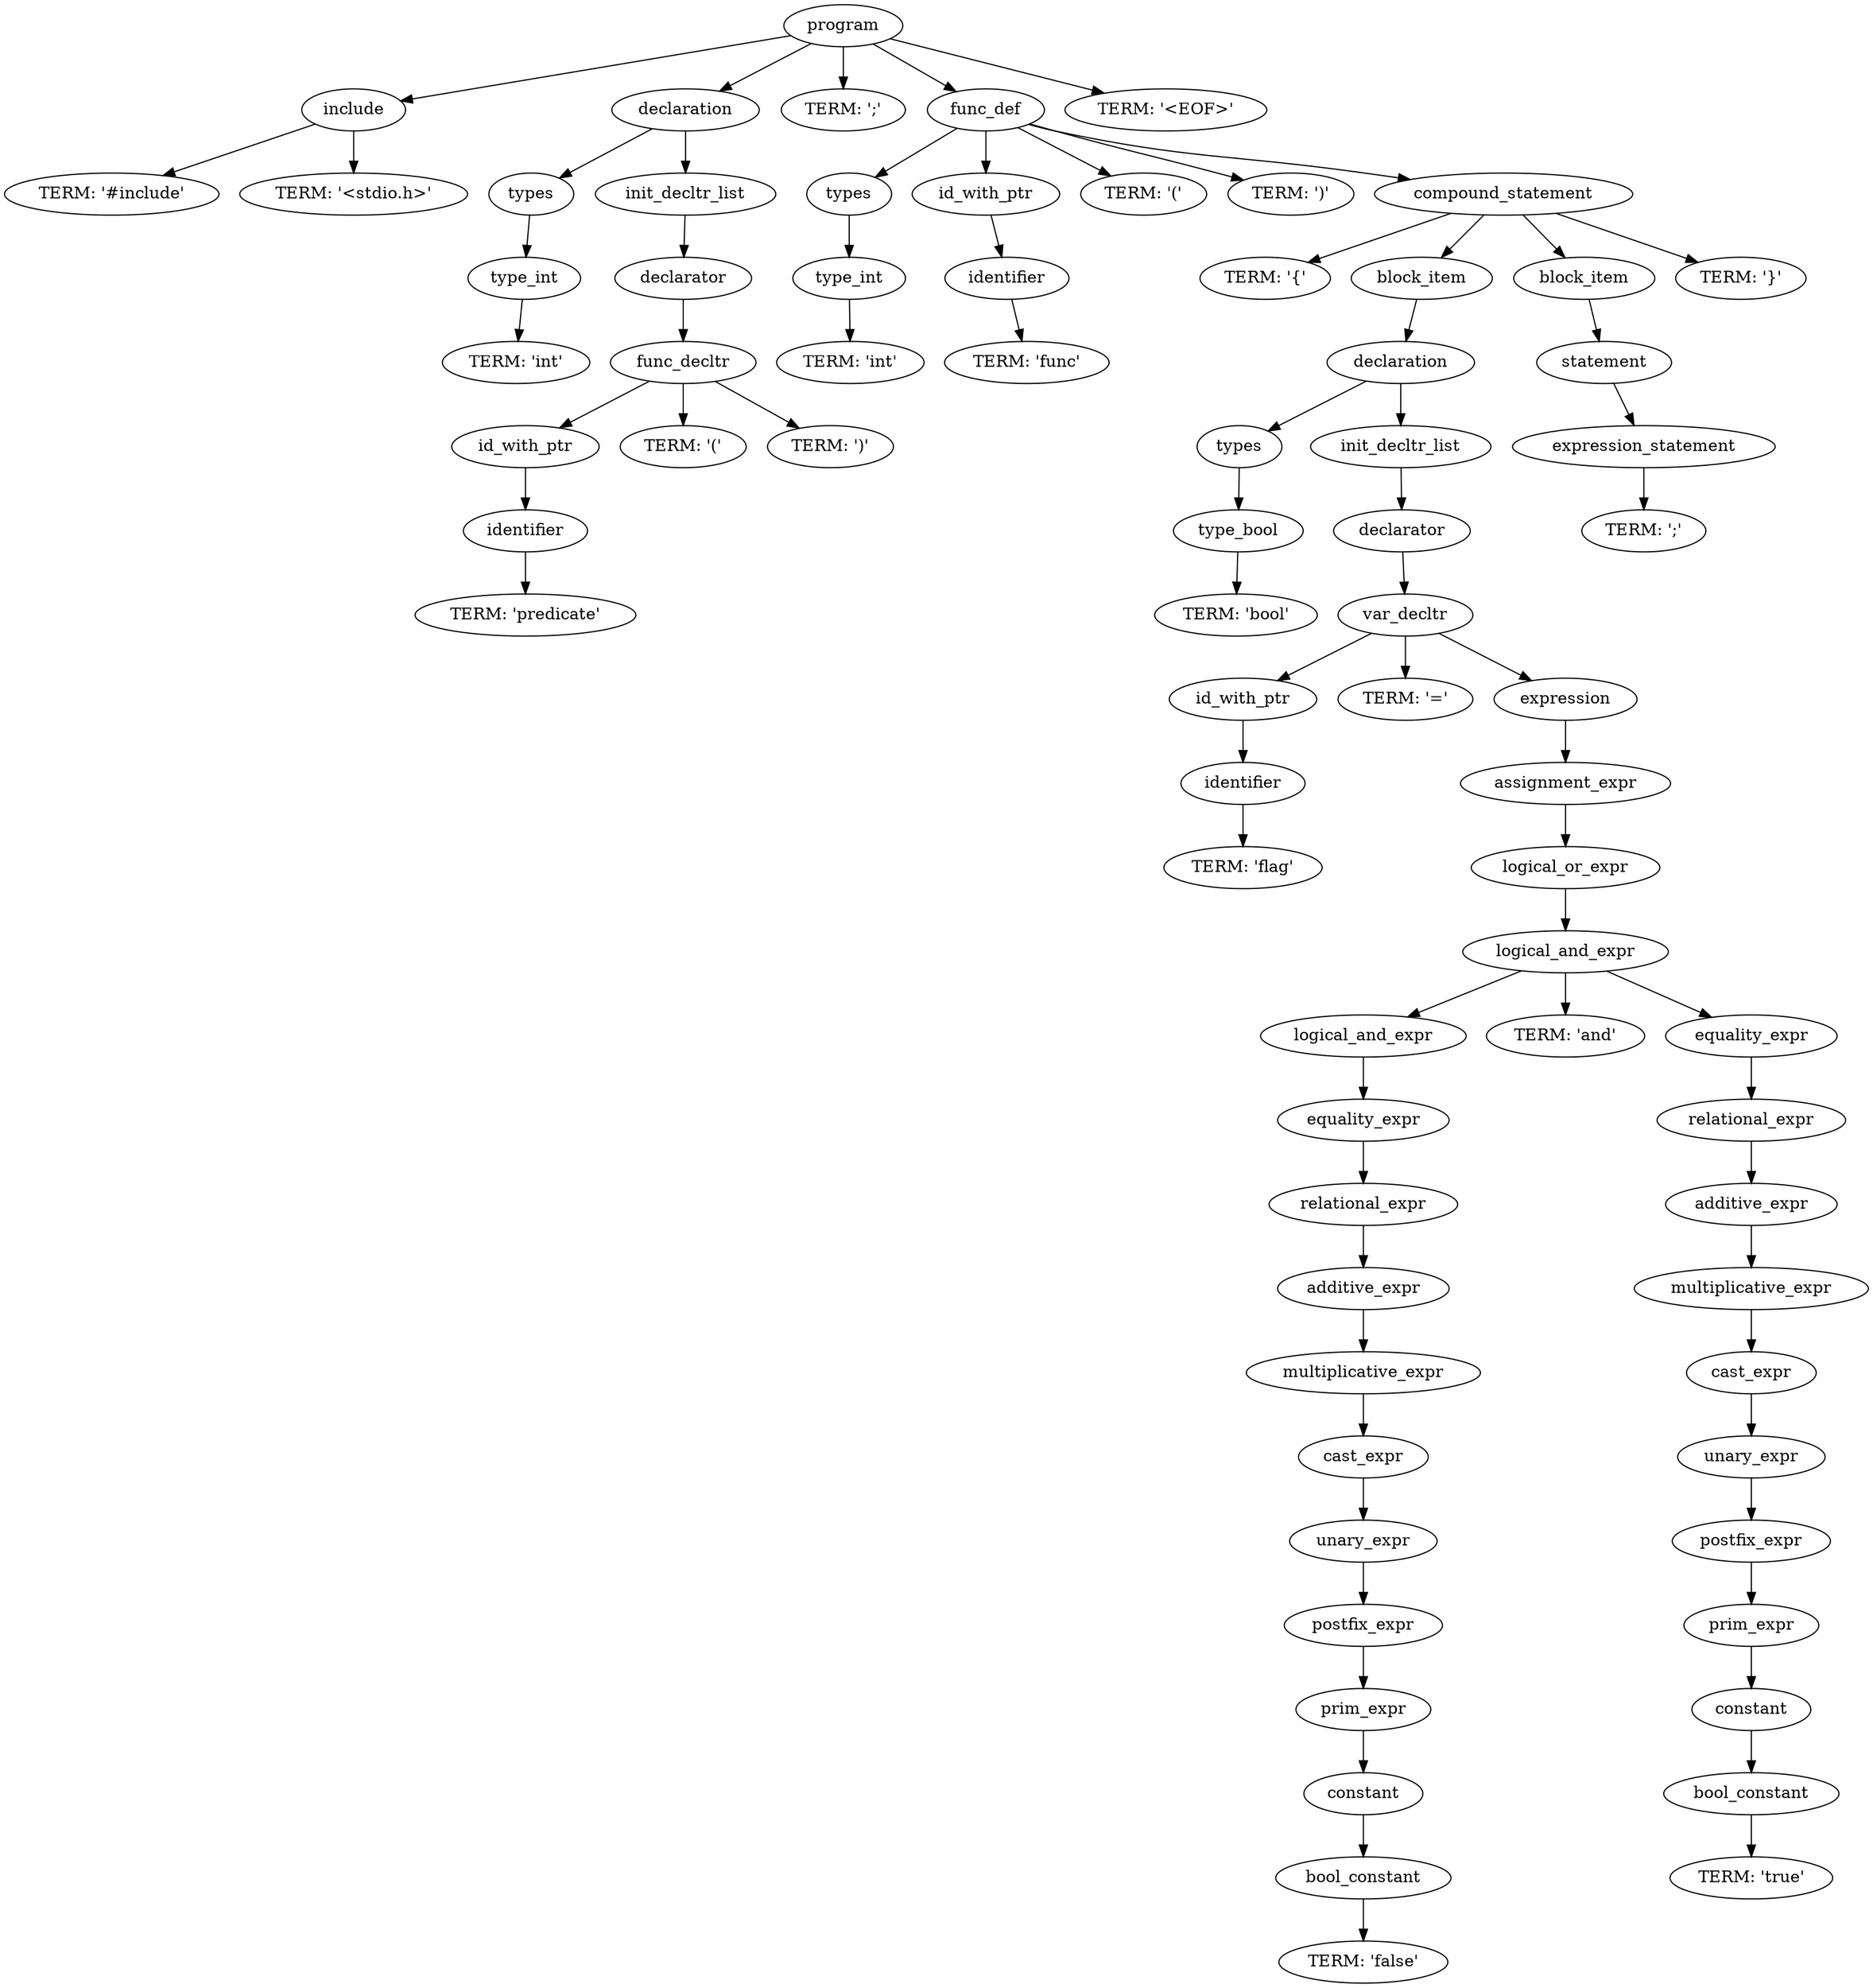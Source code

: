 digraph G {
	0 [label="program"];
	0 -> 1;
	1 [label="include"];
	1 -> 2;
	2 [label="TERM: '#include'"];
	1 -> 3;
	3 [label="TERM: '<stdio.h>'"];
	0 -> 4;
	4 [label="declaration"];
	4 -> 5;
	5 [label="types"];
	5 -> 6;
	6 [label="type_int"];
	6 -> 7;
	7 [label="TERM: 'int'"];
	4 -> 8;
	8 [label="init_decltr_list"];
	8 -> 9;
	9 [label="declarator"];
	9 -> 10;
	10 [label="func_decltr"];
	10 -> 11;
	11 [label="id_with_ptr"];
	11 -> 12;
	12 [label="identifier"];
	12 -> 13;
	13 [label="TERM: 'predicate'"];
	10 -> 14;
	14 [label="TERM: '('"];
	10 -> 15;
	15 [label="TERM: ')'"];
	0 -> 16;
	16 [label="TERM: ';'"];
	0 -> 17;
	17 [label="func_def"];
	17 -> 18;
	18 [label="types"];
	18 -> 19;
	19 [label="type_int"];
	19 -> 20;
	20 [label="TERM: 'int'"];
	17 -> 21;
	21 [label="id_with_ptr"];
	21 -> 22;
	22 [label="identifier"];
	22 -> 23;
	23 [label="TERM: 'func'"];
	17 -> 24;
	24 [label="TERM: '('"];
	17 -> 25;
	25 [label="TERM: ')'"];
	17 -> 26;
	26 [label="compound_statement"];
	26 -> 27;
	27 [label="TERM: '{'"];
	26 -> 28;
	28 [label="block_item"];
	28 -> 29;
	29 [label="declaration"];
	29 -> 30;
	30 [label="types"];
	30 -> 31;
	31 [label="type_bool"];
	31 -> 32;
	32 [label="TERM: 'bool'"];
	29 -> 33;
	33 [label="init_decltr_list"];
	33 -> 34;
	34 [label="declarator"];
	34 -> 35;
	35 [label="var_decltr"];
	35 -> 36;
	36 [label="id_with_ptr"];
	36 -> 37;
	37 [label="identifier"];
	37 -> 38;
	38 [label="TERM: 'flag'"];
	35 -> 39;
	39 [label="TERM: '='"];
	35 -> 40;
	40 [label="expression"];
	40 -> 41;
	41 [label="assignment_expr"];
	41 -> 42;
	42 [label="logical_or_expr"];
	42 -> 43;
	43 [label="logical_and_expr"];
	43 -> 44;
	44 [label="logical_and_expr"];
	44 -> 45;
	45 [label="equality_expr"];
	45 -> 46;
	46 [label="relational_expr"];
	46 -> 47;
	47 [label="additive_expr"];
	47 -> 48;
	48 [label="multiplicative_expr"];
	48 -> 49;
	49 [label="cast_expr"];
	49 -> 50;
	50 [label="unary_expr"];
	50 -> 51;
	51 [label="postfix_expr"];
	51 -> 52;
	52 [label="prim_expr"];
	52 -> 53;
	53 [label="constant"];
	53 -> 54;
	54 [label="bool_constant"];
	54 -> 55;
	55 [label="TERM: 'false'"];
	43 -> 56;
	56 [label="TERM: 'and'"];
	43 -> 57;
	57 [label="equality_expr"];
	57 -> 58;
	58 [label="relational_expr"];
	58 -> 59;
	59 [label="additive_expr"];
	59 -> 60;
	60 [label="multiplicative_expr"];
	60 -> 61;
	61 [label="cast_expr"];
	61 -> 62;
	62 [label="unary_expr"];
	62 -> 63;
	63 [label="postfix_expr"];
	63 -> 64;
	64 [label="prim_expr"];
	64 -> 65;
	65 [label="constant"];
	65 -> 66;
	66 [label="bool_constant"];
	66 -> 67;
	67 [label="TERM: 'true'"];
	26 -> 68;
	68 [label="block_item"];
	68 -> 69;
	69 [label="statement"];
	69 -> 70;
	70 [label="expression_statement"];
	70 -> 71;
	71 [label="TERM: ';'"];
	26 -> 72;
	72 [label="TERM: '}'"];
	0 -> 73;
	73 [label="TERM: '<EOF>'"];
}
